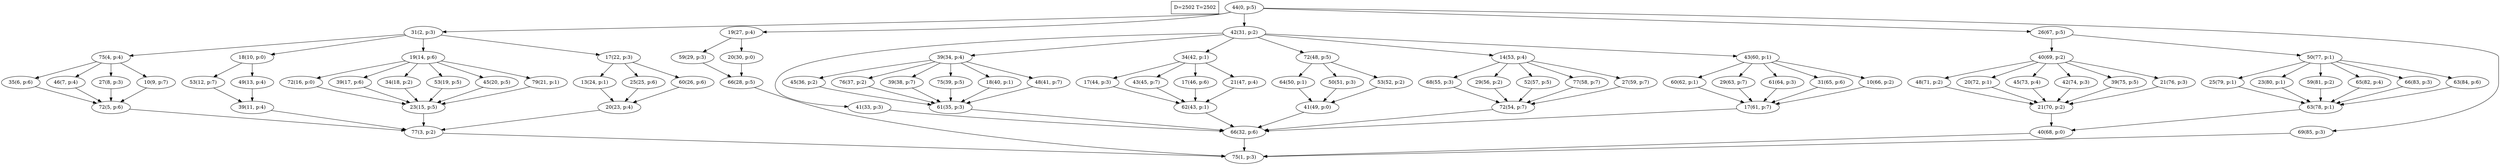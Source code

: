 digraph Task {
i [shape=box, label="D=2502 T=2502"]; 
0 [label="44(0, p:5)"];
1 [label="75(1, p:3)"];
2 [label="31(2, p:3)"];
3 [label="77(3, p:2)"];
4 [label="75(4, p:4)"];
5 [label="72(5, p:6)"];
6 [label="35(6, p:6)"];
7 [label="46(7, p:4)"];
8 [label="27(8, p:3)"];
9 [label="10(9, p:7)"];
10 [label="18(10, p:0)"];
11 [label="39(11, p:4)"];
12 [label="53(12, p:7)"];
13 [label="49(13, p:4)"];
14 [label="19(14, p:6)"];
15 [label="23(15, p:5)"];
16 [label="72(16, p:0)"];
17 [label="39(17, p:6)"];
18 [label="34(18, p:2)"];
19 [label="53(19, p:5)"];
20 [label="45(20, p:5)"];
21 [label="79(21, p:1)"];
22 [label="17(22, p:3)"];
23 [label="20(23, p:4)"];
24 [label="13(24, p:1)"];
25 [label="25(25, p:6)"];
26 [label="60(26, p:6)"];
27 [label="19(27, p:4)"];
28 [label="66(28, p:5)"];
29 [label="59(29, p:3)"];
30 [label="20(30, p:0)"];
31 [label="42(31, p:2)"];
32 [label="66(32, p:6)"];
33 [label="41(33, p:3)"];
34 [label="39(34, p:4)"];
35 [label="61(35, p:3)"];
36 [label="45(36, p:2)"];
37 [label="76(37, p:2)"];
38 [label="39(38, p:7)"];
39 [label="75(39, p:5)"];
40 [label="18(40, p:1)"];
41 [label="48(41, p:7)"];
42 [label="34(42, p:1)"];
43 [label="62(43, p:1)"];
44 [label="17(44, p:3)"];
45 [label="43(45, p:7)"];
46 [label="17(46, p:6)"];
47 [label="21(47, p:4)"];
48 [label="72(48, p:5)"];
49 [label="41(49, p:0)"];
50 [label="64(50, p:1)"];
51 [label="50(51, p:3)"];
52 [label="53(52, p:2)"];
53 [label="14(53, p:4)"];
54 [label="72(54, p:7)"];
55 [label="68(55, p:3)"];
56 [label="29(56, p:2)"];
57 [label="52(57, p:5)"];
58 [label="77(58, p:7)"];
59 [label="27(59, p:7)"];
60 [label="43(60, p:1)"];
61 [label="17(61, p:7)"];
62 [label="60(62, p:1)"];
63 [label="29(63, p:7)"];
64 [label="61(64, p:3)"];
65 [label="31(65, p:6)"];
66 [label="10(66, p:2)"];
67 [label="26(67, p:5)"];
68 [label="40(68, p:0)"];
69 [label="40(69, p:2)"];
70 [label="21(70, p:2)"];
71 [label="48(71, p:2)"];
72 [label="20(72, p:1)"];
73 [label="45(73, p:4)"];
74 [label="42(74, p:3)"];
75 [label="39(75, p:5)"];
76 [label="21(76, p:3)"];
77 [label="50(77, p:1)"];
78 [label="63(78, p:1)"];
79 [label="25(79, p:1)"];
80 [label="23(80, p:1)"];
81 [label="59(81, p:2)"];
82 [label="65(82, p:4)"];
83 [label="66(83, p:3)"];
84 [label="63(84, p:6)"];
85 [label="69(85, p:3)"];
0 -> 2;
0 -> 27;
0 -> 31;
0 -> 67;
0 -> 85;
2 -> 4;
2 -> 10;
2 -> 14;
2 -> 22;
3 -> 1;
4 -> 6;
4 -> 7;
4 -> 8;
4 -> 9;
5 -> 3;
6 -> 5;
7 -> 5;
8 -> 5;
9 -> 5;
10 -> 12;
10 -> 13;
11 -> 3;
12 -> 11;
13 -> 11;
14 -> 16;
14 -> 17;
14 -> 18;
14 -> 19;
14 -> 20;
14 -> 21;
15 -> 3;
16 -> 15;
17 -> 15;
18 -> 15;
19 -> 15;
20 -> 15;
21 -> 15;
22 -> 24;
22 -> 25;
22 -> 26;
23 -> 3;
24 -> 23;
25 -> 23;
26 -> 23;
27 -> 29;
27 -> 30;
28 -> 1;
29 -> 28;
30 -> 28;
31 -> 33;
31 -> 34;
31 -> 42;
31 -> 48;
31 -> 53;
31 -> 60;
32 -> 1;
33 -> 32;
34 -> 36;
34 -> 37;
34 -> 38;
34 -> 39;
34 -> 40;
34 -> 41;
35 -> 32;
36 -> 35;
37 -> 35;
38 -> 35;
39 -> 35;
40 -> 35;
41 -> 35;
42 -> 44;
42 -> 45;
42 -> 46;
42 -> 47;
43 -> 32;
44 -> 43;
45 -> 43;
46 -> 43;
47 -> 43;
48 -> 50;
48 -> 51;
48 -> 52;
49 -> 32;
50 -> 49;
51 -> 49;
52 -> 49;
53 -> 55;
53 -> 56;
53 -> 57;
53 -> 58;
53 -> 59;
54 -> 32;
55 -> 54;
56 -> 54;
57 -> 54;
58 -> 54;
59 -> 54;
60 -> 62;
60 -> 63;
60 -> 64;
60 -> 65;
60 -> 66;
61 -> 32;
62 -> 61;
63 -> 61;
64 -> 61;
65 -> 61;
66 -> 61;
67 -> 69;
67 -> 77;
68 -> 1;
69 -> 71;
69 -> 72;
69 -> 73;
69 -> 74;
69 -> 75;
69 -> 76;
70 -> 68;
71 -> 70;
72 -> 70;
73 -> 70;
74 -> 70;
75 -> 70;
76 -> 70;
77 -> 79;
77 -> 80;
77 -> 81;
77 -> 82;
77 -> 83;
77 -> 84;
78 -> 68;
79 -> 78;
80 -> 78;
81 -> 78;
82 -> 78;
83 -> 78;
84 -> 78;
85 -> 1;
}